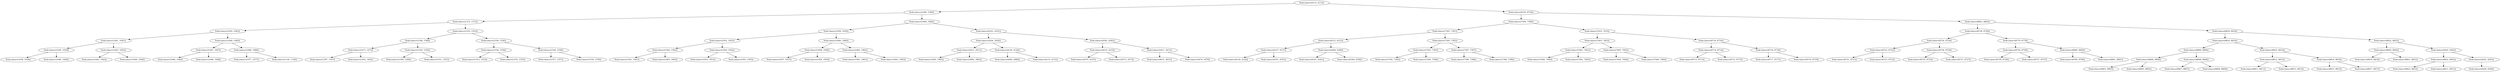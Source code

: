 digraph G{
245583342 [label="Node{data=[6115, 6115]}"]
245583342 -> 1314589328
1314589328 [label="Node{data=[1560, 1560]}"]
1314589328 -> 997608165
997608165 [label="Node{data=[1372, 1372]}"]
997608165 -> 1604002497
1604002497 [label="Node{data=[1045, 1045]}"]
1604002497 -> 1262737633
1262737633 [label="Node{data=[1041, 1041]}"]
1262737633 -> 1574589587
1574589587 [label="Node{data=[1039, 1039]}"]
1574589587 -> 1416760495
1416760495 [label="Node{data=[1038, 1038]}"]
1574589587 -> 1383702986
1383702986 [label="Node{data=[1040, 1040]}"]
1262737633 -> 128511924
128511924 [label="Node{data=[1043, 1043]}"]
128511924 -> 148458782
148458782 [label="Node{data=[1042, 1042]}"]
128511924 -> 1275740126
1275740126 [label="Node{data=[1044, 1044]}"]
1604002497 -> 1398976612
1398976612 [label="Node{data=[1049, 1049]}"]
1398976612 -> 326574323
326574323 [label="Node{data=[1047, 1047]}"]
326574323 -> 1367621182
1367621182 [label="Node{data=[1046, 1046]}"]
326574323 -> 1282219807
1282219807 [label="Node{data=[1048, 1048]}"]
1398976612 -> 181040998
181040998 [label="Node{data=[1088, 1088]}"]
181040998 -> 546352756
546352756 [label="Node{data=[1077, 1077]}"]
181040998 -> 1343553942
1343553942 [label="Node{data=[1120, 1120]}"]
997608165 -> 1948547436
1948547436 [label="Node{data=[1552, 1552]}"]
1948547436 -> 764170697
764170697 [label="Node{data=[1548, 1548]}"]
764170697 -> 139114754
139114754 [label="Node{data=[1473, 1473]}"]
139114754 -> 1890258988
1890258988 [label="Node{data=[1397, 1397]}"]
139114754 -> 664008780
664008780 [label="Node{data=[1493, 1493]}"]
764170697 -> 1759438702
1759438702 [label="Node{data=[1550, 1550]}"]
1759438702 -> 889307614
889307614 [label="Node{data=[1549, 1549]}"]
1759438702 -> 495164706
495164706 [label="Node{data=[1551, 1551]}"]
1948547436 -> 627722054
627722054 [label="Node{data=[1556, 1556]}"]
627722054 -> 974139666
974139666 [label="Node{data=[1554, 1554]}"]
974139666 -> 19142847
19142847 [label="Node{data=[1553, 1553]}"]
974139666 -> 13627188
13627188 [label="Node{data=[1555, 1555]}"]
627722054 -> 2011744284
2011744284 [label="Node{data=[1558, 1558]}"]
2011744284 -> 1280048978
1280048978 [label="Node{data=[1557, 1557]}"]
2011744284 -> 1829500804
1829500804 [label="Node{data=[1559, 1559]}"]
1314589328 -> 314708830
314708830 [label="Node{data=[1964, 1964]}"]
314708830 -> 593199410
593199410 [label="Node{data=[1956, 1956]}"]
593199410 -> 821644132
821644132 [label="Node{data=[1952, 1952]}"]
821644132 -> 50085160
50085160 [label="Node{data=[1562, 1562]}"]
50085160 -> 2524874
2524874 [label="Node{data=[1561, 1561]}"]
50085160 -> 2131482093
2131482093 [label="Node{data=[1893, 1893]}"]
821644132 -> 97714947
97714947 [label="Node{data=[1954, 1954]}"]
97714947 -> 1713732588
1713732588 [label="Node{data=[1953, 1953]}"]
97714947 -> 1384231220
1384231220 [label="Node{data=[1955, 1955]}"]
593199410 -> 1938076212
1938076212 [label="Node{data=[1960, 1960]}"]
1938076212 -> 1850895452
1850895452 [label="Node{data=[1958, 1958]}"]
1850895452 -> 602243169
602243169 [label="Node{data=[1957, 1957]}"]
1850895452 -> 2083691832
2083691832 [label="Node{data=[1959, 1959]}"]
1938076212 -> 712082840
712082840 [label="Node{data=[1962, 1962]}"]
712082840 -> 1471949830
1471949830 [label="Node{data=[1961, 1961]}"]
712082840 -> 1481984024
1481984024 [label="Node{data=[1963, 1963]}"]
314708830 -> 820430199
820430199 [label="Node{data=[4161, 4161]}"]
820430199 -> 379444150
379444150 [label="Node{data=[3924, 3924]}"]
379444150 -> 553064831
553064831 [label="Node{data=[2011, 2011]}"]
553064831 -> 1376817393
1376817393 [label="Node{data=[1965, 1965]}"]
553064831 -> 1423649465
1423649465 [label="Node{data=[3892, 3892]}"]
379444150 -> 744688639
744688639 [label="Node{data=[4126, 4126]}"]
744688639 -> 877118445
877118445 [label="Node{data=[4066, 4066]}"]
744688639 -> 1644583564
1644583564 [label="Node{data=[4131, 4131]}"]
820430199 -> 1862613655
1862613655 [label="Node{data=[4582, 4582]}"]
1862613655 -> 1536026747
1536026747 [label="Node{data=[4233, 4233]}"]
1536026747 -> 1365184588
1365184588 [label="Node{data=[4197, 4197]}"]
1536026747 -> 31318737
31318737 [label="Node{data=[4573, 4573]}"]
1862613655 -> 1204462079
1204462079 [label="Node{data=[5411, 5411]}"]
1204462079 -> 1932547917
1932547917 [label="Node{data=[4631, 4631]}"]
1204462079 -> 1522856983
1522856983 [label="Node{data=[5479, 5479]}"]
245583342 -> 878796532
878796532 [label="Node{data=[8720, 8720]}"]
878796532 -> 649512158
649512158 [label="Node{data=[7399, 7399]}"]
649512158 -> 1473082746
1473082746 [label="Node{data=[7391, 7391]}"]
1473082746 -> 718555096
718555096 [label="Node{data=[6212, 6212]}"]
718555096 -> 343685768
343685768 [label="Node{data=[6157, 6157]}"]
343685768 -> 75271405
75271405 [label="Node{data=[6124, 6124]}"]
343685768 -> 950423485
950423485 [label="Node{data=[6191, 6191]}"]
718555096 -> 809776630
809776630 [label="Node{data=[6268, 6268]}"]
809776630 -> 1167716620
1167716620 [label="Node{data=[6241, 6241]}"]
809776630 -> 627185334
627185334 [label="Node{data=[6394, 6394]}"]
1473082746 -> 791899648
791899648 [label="Node{data=[7395, 7395]}"]
791899648 -> 1044977045
1044977045 [label="Node{data=[7393, 7393]}"]
1044977045 -> 877826753
877826753 [label="Node{data=[7392, 7392]}"]
1044977045 -> 28370267
28370267 [label="Node{data=[7394, 7394]}"]
791899648 -> 902285315
902285315 [label="Node{data=[7397, 7397]}"]
902285315 -> 1129617043
1129617043 [label="Node{data=[7396, 7396]}"]
902285315 -> 1664139426
1664139426 [label="Node{data=[7398, 7398]}"]
649512158 -> 1697414050
1697414050 [label="Node{data=[7410, 7410]}"]
1697414050 -> 1855987924
1855987924 [label="Node{data=[7403, 7403]}"]
1855987924 -> 161989533
161989533 [label="Node{data=[7401, 7401]}"]
161989533 -> 1828141019
1828141019 [label="Node{data=[7400, 7400]}"]
161989533 -> 1778430092
1778430092 [label="Node{data=[7402, 7402]}"]
1855987924 -> 97094552
97094552 [label="Node{data=[7405, 7405]}"]
97094552 -> 851774359
851774359 [label="Node{data=[7404, 7404]}"]
97094552 -> 1742318587
1742318587 [label="Node{data=[7406, 7406]}"]
1697414050 -> 145945436
145945436 [label="Node{data=[8716, 8716]}"]
145945436 -> 1106132121
1106132121 [label="Node{data=[8714, 8714]}"]
1106132121 -> 1533877888
1533877888 [label="Node{data=[8713, 8713]}"]
1106132121 -> 1900142693
1900142693 [label="Node{data=[8715, 8715]}"]
145945436 -> 1853277442
1853277442 [label="Node{data=[8718, 8718]}"]
1853277442 -> 1582048929
1582048929 [label="Node{data=[8717, 8717]}"]
1853277442 -> 1843837686
1843837686 [label="Node{data=[8719, 8719]}"]
878796532 -> 324677095
324677095 [label="Node{data=[8802, 8802]}"]
324677095 -> 1264362587
1264362587 [label="Node{data=[8728, 8728]}"]
1264362587 -> 1956313791
1956313791 [label="Node{data=[8724, 8724]}"]
1956313791 -> 745791440
745791440 [label="Node{data=[8722, 8722]}"]
745791440 -> 1854208684
1854208684 [label="Node{data=[8721, 8721]}"]
745791440 -> 1079305563
1079305563 [label="Node{data=[8723, 8723]}"]
1956313791 -> 1664655596
1664655596 [label="Node{data=[8726, 8726]}"]
1664655596 -> 1359445508
1359445508 [label="Node{data=[8725, 8725]}"]
1664655596 -> 413118226
413118226 [label="Node{data=[8727, 8727]}"]
1264362587 -> 2131160935
2131160935 [label="Node{data=[8779, 8779]}"]
2131160935 -> 1503596459
1503596459 [label="Node{data=[8730, 8730]}"]
1503596459 -> 864202178
864202178 [label="Node{data=[8729, 8729]}"]
1503596459 -> 1451254687
1451254687 [label="Node{data=[8757, 8757]}"]
2131160935 -> 506840063
506840063 [label="Node{data=[8800, 8800]}"]
506840063 -> 1064723909
1064723909 [label="Node{data=[8799, 8799]}"]
506840063 -> 423375700
423375700 [label="Node{data=[8801, 8801]}"]
324677095 -> 1291134839
1291134839 [label="Node{data=[8818, 8818]}"]
1291134839 -> 2096049965
2096049965 [label="Node{data=[8810, 8810]}"]
2096049965 -> 1882924344
1882924344 [label="Node{data=[8806, 8806]}"]
1882924344 -> 149233400
149233400 [label="Node{data=[8804, 8804]}"]
149233400 -> 1833848332
1833848332 [label="Node{data=[8803, 8803]}"]
149233400 -> 1750962895
1750962895 [label="Node{data=[8805, 8805]}"]
1882924344 -> 1105623065
1105623065 [label="Node{data=[8808, 8808]}"]
1105623065 -> 1641331715
1641331715 [label="Node{data=[8807, 8807]}"]
1105623065 -> 2130026523
2130026523 [label="Node{data=[8809, 8809]}"]
2096049965 -> 2050658016
2050658016 [label="Node{data=[8814, 8814]}"]
2050658016 -> 141432590
141432590 [label="Node{data=[8812, 8812]}"]
141432590 -> 1285457572
1285457572 [label="Node{data=[8811, 8811]}"]
141432590 -> 532157012
532157012 [label="Node{data=[8813, 8813]}"]
2050658016 -> 828101325
828101325 [label="Node{data=[8816, 8816]}"]
828101325 -> 1240823183
1240823183 [label="Node{data=[8815, 8815]}"]
828101325 -> 1902535091
1902535091 [label="Node{data=[8817, 8817]}"]
1291134839 -> 781444985
781444985 [label="Node{data=[8822, 8822]}"]
781444985 -> 1093768668
1093768668 [label="Node{data=[8820, 8820]}"]
1093768668 -> 587909496
587909496 [label="Node{data=[8819, 8819]}"]
1093768668 -> 1638096723
1638096723 [label="Node{data=[8821, 8821]}"]
781444985 -> 1354417201
1354417201 [label="Node{data=[9202, 9202]}"]
1354417201 -> 501752975
501752975 [label="Node{data=[8852, 8852]}"]
501752975 -> 1759280963
1759280963 [label="Node{data=[8823, 8823]}"]
501752975 -> 327089356
327089356 [label="Node{data=[8911, 8911]}"]
1354417201 -> 358820318
358820318 [label="Node{data=[9203, 9203]}"]
358820318 -> 1232317345
1232317345 [label="Node{data=[9204, 9204]}"]
}